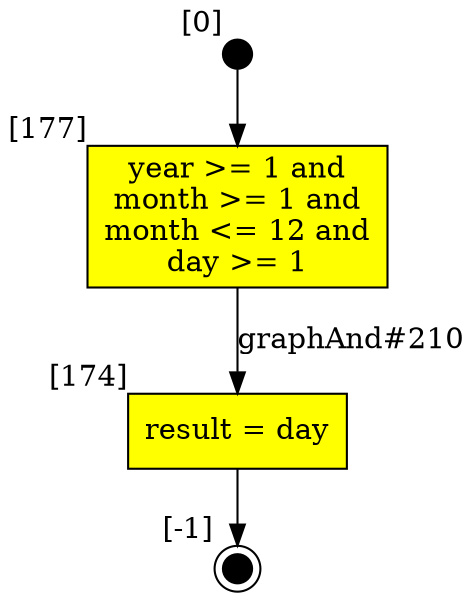 digraph CLG {
  176 [style=filled, fillcolor=black, shape="circle", label="", fixedsize=true, width=.2, height=.2, xlabel="[0]"];
  177 [shape="box", label="year >= 1 and
month >= 1 and
month <= 12 and
day >= 1
", style=filled, fillcolor=yellow, xlabel="[177]"];
  174 [shape="box", label="result = day", style=filled, fillcolor=yellow, xlabel="[174]"];
  175 [style=filled, fillcolor=black, shape="doublecircle", label="", fixedsize=true, width=.2, height=.2, xlabel="[-1]"];
  176 -> 177;
  177 -> 174[label="graphAnd#210"];
  174 -> 175;
}
